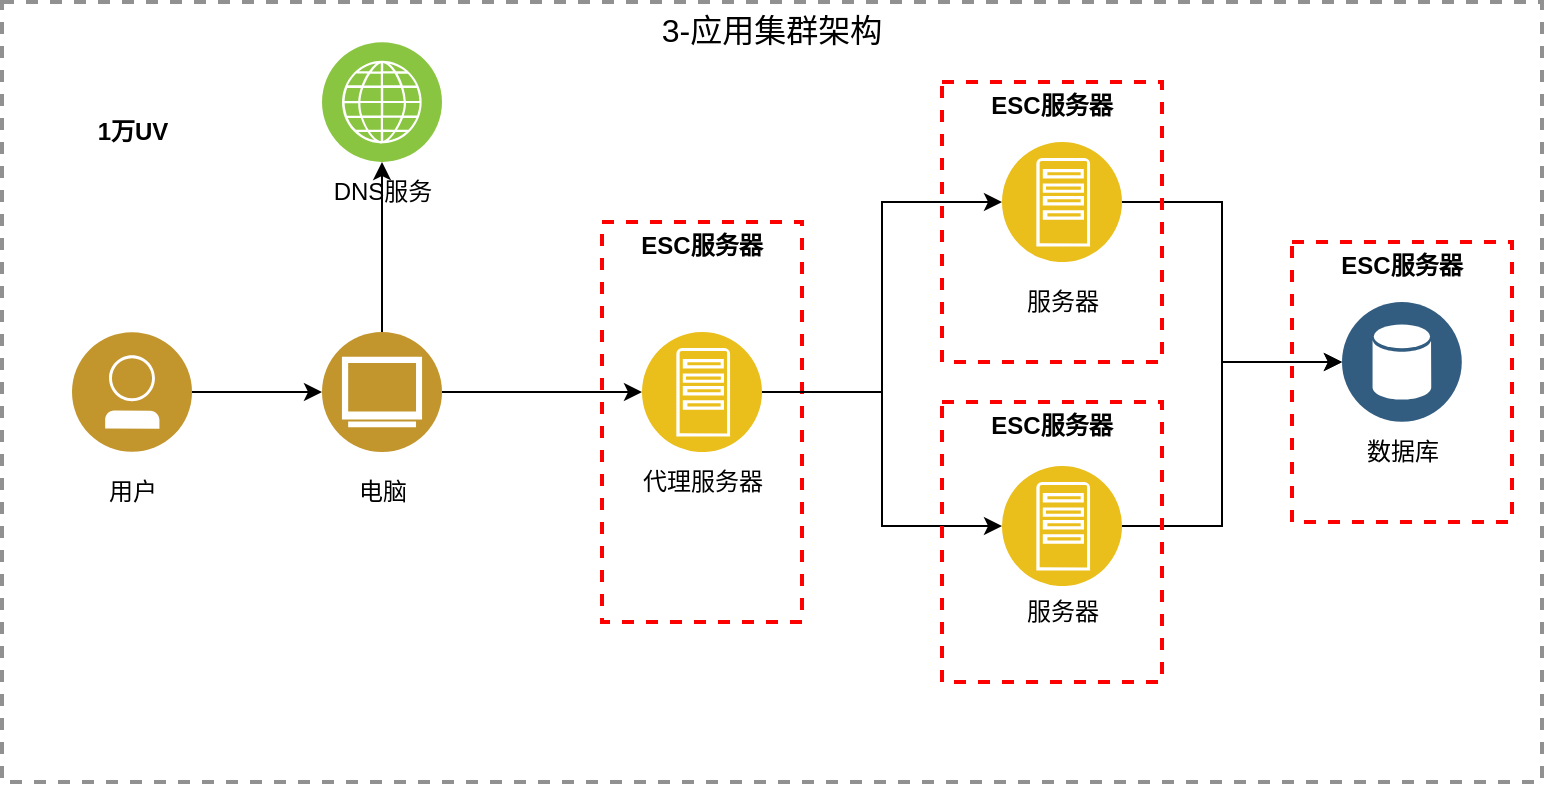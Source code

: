 <mxfile version="25.0.3">
  <diagram name="第 1 页" id="ukLf7o756_BHWLZHAJIW">
    <mxGraphModel dx="1434" dy="746" grid="1" gridSize="10" guides="1" tooltips="1" connect="1" arrows="1" fold="1" page="1" pageScale="1" pageWidth="827" pageHeight="1169" math="0" shadow="0">
      <root>
        <mxCell id="0" />
        <mxCell id="1" parent="0" />
        <mxCell id="JDX_b8moXhUhFZXy2S-E-1" value="3-应用集群架构" style="fontStyle=0;verticalAlign=top;align=center;spacingTop=-2;fillColor=none;rounded=0;whiteSpace=wrap;html=1;strokeColor=#919191;strokeWidth=2;dashed=1;container=1;collapsible=0;expand=0;recursiveResize=0;fontSize=16;" vertex="1" parent="1">
          <mxGeometry x="110" y="90" width="770" height="390" as="geometry" />
        </mxCell>
        <mxCell id="JDX_b8moXhUhFZXy2S-E-39" value="ESC服务器" style="fontStyle=1;verticalAlign=top;align=center;spacingTop=-2;fillColor=none;rounded=0;whiteSpace=wrap;html=1;strokeColor=#FF0000;strokeWidth=2;dashed=1;container=1;collapsible=0;expand=0;recursiveResize=0;" vertex="1" parent="JDX_b8moXhUhFZXy2S-E-1">
          <mxGeometry x="645" y="120" width="110" height="140" as="geometry" />
        </mxCell>
        <mxCell id="JDX_b8moXhUhFZXy2S-E-13" value="&lt;b&gt;ESC服务器&lt;/b&gt;" style="fontStyle=0;verticalAlign=top;align=center;spacingTop=-2;fillColor=none;rounded=0;whiteSpace=wrap;html=1;strokeColor=#FF0000;strokeWidth=2;dashed=1;container=1;collapsible=0;expand=0;recursiveResize=0;" vertex="1" parent="JDX_b8moXhUhFZXy2S-E-1">
          <mxGeometry x="300" y="110" width="100" height="200" as="geometry" />
        </mxCell>
        <mxCell id="JDX_b8moXhUhFZXy2S-E-2" value="1万UV" style="text;html=1;align=center;verticalAlign=middle;resizable=0;points=[];autosize=1;strokeColor=none;fillColor=none;fontStyle=1" vertex="1" parent="JDX_b8moXhUhFZXy2S-E-1">
          <mxGeometry x="35" y="50" width="60" height="30" as="geometry" />
        </mxCell>
        <mxCell id="JDX_b8moXhUhFZXy2S-E-7" style="edgeStyle=orthogonalEdgeStyle;rounded=0;orthogonalLoop=1;jettySize=auto;html=1;" edge="1" parent="JDX_b8moXhUhFZXy2S-E-1" source="JDX_b8moXhUhFZXy2S-E-3" target="JDX_b8moXhUhFZXy2S-E-5">
          <mxGeometry relative="1" as="geometry" />
        </mxCell>
        <mxCell id="JDX_b8moXhUhFZXy2S-E-3" value="" style="image;aspect=fixed;perimeter=ellipsePerimeter;html=1;align=center;shadow=0;dashed=0;fontColor=#4277BB;labelBackgroundColor=default;fontSize=12;spacingTop=3;image=img/lib/ibm/users/user.svg;" vertex="1" parent="JDX_b8moXhUhFZXy2S-E-1">
          <mxGeometry x="35" y="165" width="60" height="60" as="geometry" />
        </mxCell>
        <mxCell id="JDX_b8moXhUhFZXy2S-E-4" value="&lt;span style=&quot;font-weight: 400;&quot;&gt;用户&lt;/span&gt;" style="text;html=1;align=center;verticalAlign=middle;resizable=0;points=[];autosize=1;strokeColor=none;fillColor=none;fontStyle=1" vertex="1" parent="JDX_b8moXhUhFZXy2S-E-1">
          <mxGeometry x="40" y="230" width="50" height="30" as="geometry" />
        </mxCell>
        <mxCell id="JDX_b8moXhUhFZXy2S-E-10" style="edgeStyle=orthogonalEdgeStyle;rounded=0;orthogonalLoop=1;jettySize=auto;html=1;" edge="1" parent="JDX_b8moXhUhFZXy2S-E-1" source="JDX_b8moXhUhFZXy2S-E-5" target="JDX_b8moXhUhFZXy2S-E-8">
          <mxGeometry relative="1" as="geometry" />
        </mxCell>
        <mxCell id="JDX_b8moXhUhFZXy2S-E-15" style="edgeStyle=orthogonalEdgeStyle;rounded=0;orthogonalLoop=1;jettySize=auto;html=1;" edge="1" parent="JDX_b8moXhUhFZXy2S-E-1" source="JDX_b8moXhUhFZXy2S-E-5" target="JDX_b8moXhUhFZXy2S-E-11">
          <mxGeometry relative="1" as="geometry" />
        </mxCell>
        <mxCell id="JDX_b8moXhUhFZXy2S-E-5" value="" style="image;aspect=fixed;perimeter=ellipsePerimeter;html=1;align=center;shadow=0;dashed=0;fontColor=#4277BB;labelBackgroundColor=default;fontSize=12;spacingTop=3;image=img/lib/ibm/users/browser.svg;" vertex="1" parent="JDX_b8moXhUhFZXy2S-E-1">
          <mxGeometry x="160" y="165" width="60" height="60" as="geometry" />
        </mxCell>
        <mxCell id="JDX_b8moXhUhFZXy2S-E-6" value="&lt;span style=&quot;font-weight: 400;&quot;&gt;电脑&lt;/span&gt;" style="text;html=1;align=center;verticalAlign=middle;resizable=0;points=[];autosize=1;strokeColor=none;fillColor=none;fontStyle=1" vertex="1" parent="JDX_b8moXhUhFZXy2S-E-1">
          <mxGeometry x="165" y="230" width="50" height="30" as="geometry" />
        </mxCell>
        <mxCell id="JDX_b8moXhUhFZXy2S-E-8" value="" style="image;aspect=fixed;perimeter=ellipsePerimeter;html=1;align=center;shadow=0;dashed=0;fontColor=#4277BB;labelBackgroundColor=default;fontSize=12;spacingTop=3;image=img/lib/ibm/infrastructure/channels.svg;" vertex="1" parent="JDX_b8moXhUhFZXy2S-E-1">
          <mxGeometry x="160" y="20" width="60" height="60" as="geometry" />
        </mxCell>
        <mxCell id="JDX_b8moXhUhFZXy2S-E-9" value="&lt;span style=&quot;font-weight: 400;&quot;&gt;DNS服务&lt;/span&gt;" style="text;html=1;align=center;verticalAlign=middle;resizable=0;points=[];autosize=1;strokeColor=none;fillColor=none;fontStyle=1" vertex="1" parent="JDX_b8moXhUhFZXy2S-E-1">
          <mxGeometry x="155" y="80" width="70" height="30" as="geometry" />
        </mxCell>
        <mxCell id="JDX_b8moXhUhFZXy2S-E-22" style="edgeStyle=orthogonalEdgeStyle;rounded=0;orthogonalLoop=1;jettySize=auto;html=1;entryX=0;entryY=0.5;entryDx=0;entryDy=0;" edge="1" parent="JDX_b8moXhUhFZXy2S-E-1" source="JDX_b8moXhUhFZXy2S-E-11" target="JDX_b8moXhUhFZXy2S-E-16">
          <mxGeometry relative="1" as="geometry" />
        </mxCell>
        <mxCell id="JDX_b8moXhUhFZXy2S-E-23" style="edgeStyle=orthogonalEdgeStyle;rounded=0;orthogonalLoop=1;jettySize=auto;html=1;" edge="1" parent="JDX_b8moXhUhFZXy2S-E-1" source="JDX_b8moXhUhFZXy2S-E-11" target="JDX_b8moXhUhFZXy2S-E-18">
          <mxGeometry relative="1" as="geometry">
            <Array as="points">
              <mxPoint x="440" y="195" />
              <mxPoint x="440" y="262" />
            </Array>
          </mxGeometry>
        </mxCell>
        <mxCell id="JDX_b8moXhUhFZXy2S-E-11" value="" style="image;aspect=fixed;perimeter=ellipsePerimeter;html=1;align=center;shadow=0;dashed=0;fontColor=#4277BB;labelBackgroundColor=default;fontSize=12;spacingTop=3;image=img/lib/ibm/applications/app_server.svg;" vertex="1" parent="JDX_b8moXhUhFZXy2S-E-1">
          <mxGeometry x="320" y="165" width="60" height="60" as="geometry" />
        </mxCell>
        <mxCell id="JDX_b8moXhUhFZXy2S-E-12" value="&lt;span style=&quot;font-weight: 400;&quot;&gt;代理服务器&lt;/span&gt;" style="text;html=1;align=center;verticalAlign=middle;resizable=0;points=[];autosize=1;strokeColor=none;fillColor=none;fontStyle=1" vertex="1" parent="JDX_b8moXhUhFZXy2S-E-1">
          <mxGeometry x="310" y="225" width="80" height="30" as="geometry" />
        </mxCell>
        <mxCell id="JDX_b8moXhUhFZXy2S-E-42" style="edgeStyle=orthogonalEdgeStyle;rounded=0;orthogonalLoop=1;jettySize=auto;html=1;entryX=0;entryY=0.5;entryDx=0;entryDy=0;" edge="1" parent="JDX_b8moXhUhFZXy2S-E-1" source="JDX_b8moXhUhFZXy2S-E-16" target="JDX_b8moXhUhFZXy2S-E-29">
          <mxGeometry relative="1" as="geometry">
            <Array as="points">
              <mxPoint x="610" y="100" />
              <mxPoint x="610" y="180" />
            </Array>
          </mxGeometry>
        </mxCell>
        <mxCell id="JDX_b8moXhUhFZXy2S-E-16" value="" style="image;aspect=fixed;perimeter=ellipsePerimeter;html=1;align=center;shadow=0;dashed=0;fontColor=#4277BB;labelBackgroundColor=default;fontSize=12;spacingTop=3;image=img/lib/ibm/applications/app_server.svg;" vertex="1" parent="JDX_b8moXhUhFZXy2S-E-1">
          <mxGeometry x="500" y="70" width="60" height="60" as="geometry" />
        </mxCell>
        <mxCell id="JDX_b8moXhUhFZXy2S-E-34" style="edgeStyle=orthogonalEdgeStyle;rounded=0;orthogonalLoop=1;jettySize=auto;html=1;" edge="1" parent="JDX_b8moXhUhFZXy2S-E-1" source="JDX_b8moXhUhFZXy2S-E-18" target="JDX_b8moXhUhFZXy2S-E-29">
          <mxGeometry relative="1" as="geometry">
            <Array as="points">
              <mxPoint x="610" y="262" />
              <mxPoint x="610" y="180" />
            </Array>
          </mxGeometry>
        </mxCell>
        <mxCell id="JDX_b8moXhUhFZXy2S-E-18" value="" style="image;aspect=fixed;perimeter=ellipsePerimeter;html=1;align=center;shadow=0;dashed=0;fontColor=#4277BB;labelBackgroundColor=default;fontSize=12;spacingTop=3;image=img/lib/ibm/applications/app_server.svg;" vertex="1" parent="JDX_b8moXhUhFZXy2S-E-1">
          <mxGeometry x="500" y="232" width="60" height="60" as="geometry" />
        </mxCell>
        <mxCell id="JDX_b8moXhUhFZXy2S-E-19" value="&lt;span style=&quot;font-weight: 400;&quot;&gt;服务器&lt;/span&gt;" style="text;html=1;align=center;verticalAlign=middle;resizable=0;points=[];autosize=1;strokeColor=none;fillColor=none;fontStyle=1" vertex="1" parent="JDX_b8moXhUhFZXy2S-E-1">
          <mxGeometry x="500" y="290" width="60" height="30" as="geometry" />
        </mxCell>
        <mxCell id="JDX_b8moXhUhFZXy2S-E-21" value="&lt;span style=&quot;font-weight: 400;&quot;&gt;数据库&lt;/span&gt;" style="text;html=1;align=center;verticalAlign=middle;resizable=0;points=[];autosize=1;strokeColor=none;fillColor=none;fontStyle=1" vertex="1" parent="JDX_b8moXhUhFZXy2S-E-1">
          <mxGeometry x="670" y="210" width="60" height="30" as="geometry" />
        </mxCell>
        <mxCell id="JDX_b8moXhUhFZXy2S-E-29" value="" style="image;aspect=fixed;perimeter=ellipsePerimeter;html=1;align=center;shadow=0;dashed=0;fontColor=#4277BB;labelBackgroundColor=default;fontSize=12;spacingTop=3;image=img/lib/ibm/data/data_services.svg;" vertex="1" parent="JDX_b8moXhUhFZXy2S-E-1">
          <mxGeometry x="670" y="150" width="60" height="60" as="geometry" />
        </mxCell>
        <mxCell id="JDX_b8moXhUhFZXy2S-E-38" value="ESC服务器" style="fontStyle=1;verticalAlign=top;align=center;spacingTop=-2;fillColor=none;rounded=0;whiteSpace=wrap;html=1;strokeColor=#FF0000;strokeWidth=2;dashed=1;container=1;collapsible=0;expand=0;recursiveResize=0;" vertex="1" parent="JDX_b8moXhUhFZXy2S-E-1">
          <mxGeometry x="470" y="200" width="110" height="140" as="geometry" />
        </mxCell>
        <mxCell id="JDX_b8moXhUhFZXy2S-E-43" value="&lt;span style=&quot;font-weight: 400;&quot;&gt;服务器&lt;/span&gt;" style="text;html=1;align=center;verticalAlign=middle;resizable=0;points=[];autosize=1;strokeColor=none;fillColor=none;fontStyle=1" vertex="1" parent="JDX_b8moXhUhFZXy2S-E-1">
          <mxGeometry x="500" y="135" width="60" height="30" as="geometry" />
        </mxCell>
        <mxCell id="JDX_b8moXhUhFZXy2S-E-44" value="ESC服务器" style="fontStyle=1;verticalAlign=top;align=center;spacingTop=-2;fillColor=none;rounded=0;whiteSpace=wrap;html=1;strokeColor=#FF0000;strokeWidth=2;dashed=1;container=1;collapsible=0;expand=0;recursiveResize=0;" vertex="1" parent="JDX_b8moXhUhFZXy2S-E-1">
          <mxGeometry x="470" y="40" width="110" height="140" as="geometry" />
        </mxCell>
      </root>
    </mxGraphModel>
  </diagram>
</mxfile>
